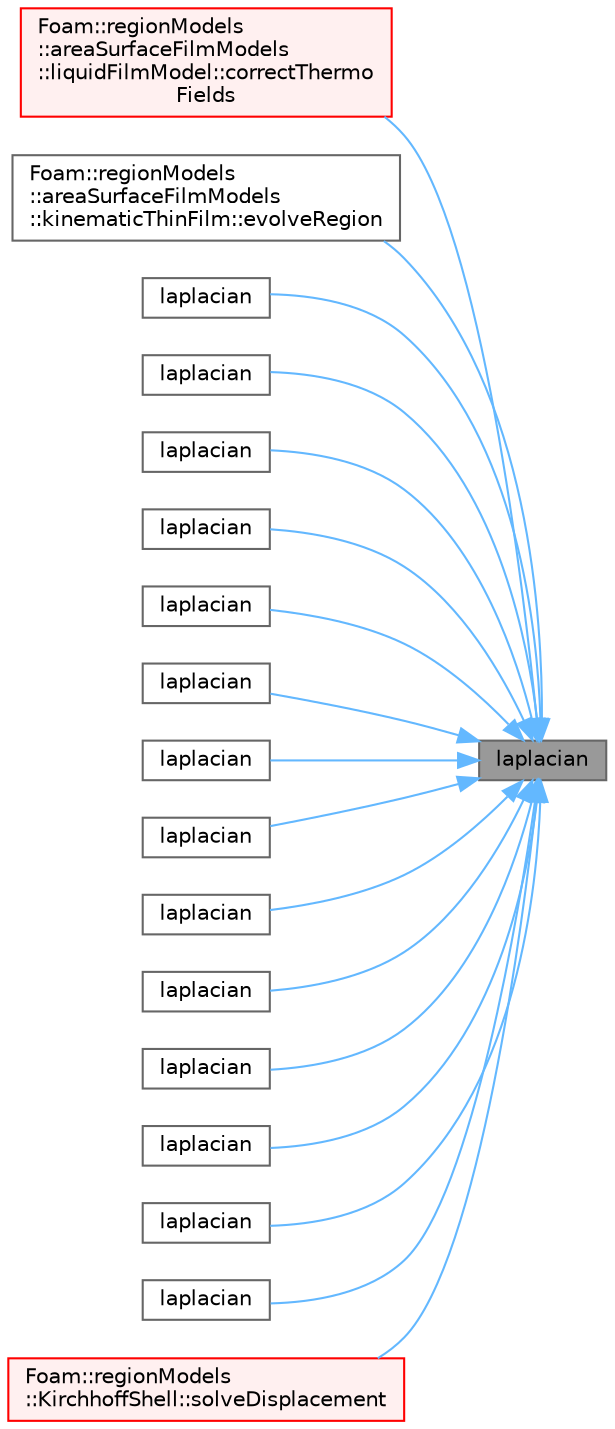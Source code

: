 digraph "laplacian"
{
 // LATEX_PDF_SIZE
  bgcolor="transparent";
  edge [fontname=Helvetica,fontsize=10,labelfontname=Helvetica,labelfontsize=10];
  node [fontname=Helvetica,fontsize=10,shape=box,height=0.2,width=0.4];
  rankdir="RL";
  Node1 [id="Node000001",label="laplacian",height=0.2,width=0.4,color="gray40", fillcolor="grey60", style="filled", fontcolor="black",tooltip=" "];
  Node1 -> Node2 [id="edge1_Node000001_Node000002",dir="back",color="steelblue1",style="solid",tooltip=" "];
  Node2 [id="Node000002",label="Foam::regionModels\l::areaSurfaceFilmModels\l::liquidFilmModel::correctThermo\lFields",height=0.2,width=0.4,color="red", fillcolor="#FFF0F0", style="filled",URL="$classFoam_1_1regionModels_1_1areaSurfaceFilmModels_1_1liquidFilmModel.html#abdbc91108d3ef2f4f1705e42b4f9f63b",tooltip=" "];
  Node1 -> Node5 [id="edge2_Node000001_Node000005",dir="back",color="steelblue1",style="solid",tooltip=" "];
  Node5 [id="Node000005",label="Foam::regionModels\l::areaSurfaceFilmModels\l::kinematicThinFilm::evolveRegion",height=0.2,width=0.4,color="grey40", fillcolor="white", style="filled",URL="$classFoam_1_1regionModels_1_1areaSurfaceFilmModels_1_1kinematicThinFilm.html#afde8f52457f90e83a4eaf49755c19ec9",tooltip=" "];
  Node1 -> Node6 [id="edge3_Node000001_Node000006",dir="back",color="steelblue1",style="solid",tooltip=" "];
  Node6 [id="Node000006",label="laplacian",height=0.2,width=0.4,color="grey40", fillcolor="white", style="filled",URL="$namespaceFoam_1_1fac.html#adf561036ac8eb7e165d2bad66f350ede",tooltip=" "];
  Node1 -> Node7 [id="edge4_Node000001_Node000007",dir="back",color="steelblue1",style="solid",tooltip=" "];
  Node7 [id="Node000007",label="laplacian",height=0.2,width=0.4,color="grey40", fillcolor="white", style="filled",URL="$namespaceFoam_1_1fac.html#a0a7b966e3427b5f2903fad52a6b6fede",tooltip=" "];
  Node1 -> Node8 [id="edge5_Node000001_Node000008",dir="back",color="steelblue1",style="solid",tooltip=" "];
  Node8 [id="Node000008",label="laplacian",height=0.2,width=0.4,color="grey40", fillcolor="white", style="filled",URL="$namespaceFoam_1_1fac.html#aefdcc3c94921b0aa7cae2e00fec0c539",tooltip=" "];
  Node1 -> Node9 [id="edge6_Node000001_Node000009",dir="back",color="steelblue1",style="solid",tooltip=" "];
  Node9 [id="Node000009",label="laplacian",height=0.2,width=0.4,color="grey40", fillcolor="white", style="filled",URL="$namespaceFoam_1_1fac.html#ac35770d507075e92eb680b16146b53de",tooltip=" "];
  Node1 -> Node10 [id="edge7_Node000001_Node000010",dir="back",color="steelblue1",style="solid",tooltip=" "];
  Node10 [id="Node000010",label="laplacian",height=0.2,width=0.4,color="grey40", fillcolor="white", style="filled",URL="$namespaceFoam_1_1fac.html#a6518e5b09fde538769c67e3cf92c7c90",tooltip=" "];
  Node1 -> Node11 [id="edge8_Node000001_Node000011",dir="back",color="steelblue1",style="solid",tooltip=" "];
  Node11 [id="Node000011",label="laplacian",height=0.2,width=0.4,color="grey40", fillcolor="white", style="filled",URL="$namespaceFoam_1_1fac.html#a32c6a547b8fe7bfaa3d494d6d7acd48d",tooltip=" "];
  Node1 -> Node12 [id="edge9_Node000001_Node000012",dir="back",color="steelblue1",style="solid",tooltip=" "];
  Node12 [id="Node000012",label="laplacian",height=0.2,width=0.4,color="grey40", fillcolor="white", style="filled",URL="$namespaceFoam_1_1fac.html#a55eccb1447cedcf8b8da27eda279d5a5",tooltip=" "];
  Node1 -> Node13 [id="edge10_Node000001_Node000013",dir="back",color="steelblue1",style="solid",tooltip=" "];
  Node13 [id="Node000013",label="laplacian",height=0.2,width=0.4,color="grey40", fillcolor="white", style="filled",URL="$namespaceFoam_1_1fac.html#aad74a5aca01079435a9df4446da0e4be",tooltip=" "];
  Node1 -> Node14 [id="edge11_Node000001_Node000014",dir="back",color="steelblue1",style="solid",tooltip=" "];
  Node14 [id="Node000014",label="laplacian",height=0.2,width=0.4,color="grey40", fillcolor="white", style="filled",URL="$namespaceFoam_1_1fac.html#ac65497ef684693bc63ebd06b06989928",tooltip=" "];
  Node1 -> Node15 [id="edge12_Node000001_Node000015",dir="back",color="steelblue1",style="solid",tooltip=" "];
  Node15 [id="Node000015",label="laplacian",height=0.2,width=0.4,color="grey40", fillcolor="white", style="filled",URL="$namespaceFoam_1_1fac.html#a0e44edaac9b3eb3483e90992bfde03e2",tooltip=" "];
  Node1 -> Node16 [id="edge13_Node000001_Node000016",dir="back",color="steelblue1",style="solid",tooltip=" "];
  Node16 [id="Node000016",label="laplacian",height=0.2,width=0.4,color="grey40", fillcolor="white", style="filled",URL="$namespaceFoam_1_1fac.html#a73fbbefcdd113c9acfbdc2ddb64d7f3c",tooltip=" "];
  Node1 -> Node17 [id="edge14_Node000001_Node000017",dir="back",color="steelblue1",style="solid",tooltip=" "];
  Node17 [id="Node000017",label="laplacian",height=0.2,width=0.4,color="grey40", fillcolor="white", style="filled",URL="$namespaceFoam_1_1fac.html#a2b3276b8b23322d05cdad7bd542f463e",tooltip=" "];
  Node1 -> Node18 [id="edge15_Node000001_Node000018",dir="back",color="steelblue1",style="solid",tooltip=" "];
  Node18 [id="Node000018",label="laplacian",height=0.2,width=0.4,color="grey40", fillcolor="white", style="filled",URL="$namespaceFoam_1_1fac.html#ac499a1e93cb52e95514c1349b9953578",tooltip=" "];
  Node1 -> Node19 [id="edge16_Node000001_Node000019",dir="back",color="steelblue1",style="solid",tooltip=" "];
  Node19 [id="Node000019",label="laplacian",height=0.2,width=0.4,color="grey40", fillcolor="white", style="filled",URL="$namespaceFoam_1_1fac.html#a1e94c4aa770ae555f80433922a49fc87",tooltip=" "];
  Node1 -> Node20 [id="edge17_Node000001_Node000020",dir="back",color="steelblue1",style="solid",tooltip=" "];
  Node20 [id="Node000020",label="Foam::regionModels\l::KirchhoffShell::solveDisplacement",height=0.2,width=0.4,color="red", fillcolor="#FFF0F0", style="filled",URL="$classFoam_1_1regionModels_1_1KirchhoffShell.html#a833c036da084e412164a4b0569e9a42d",tooltip=" "];
}

